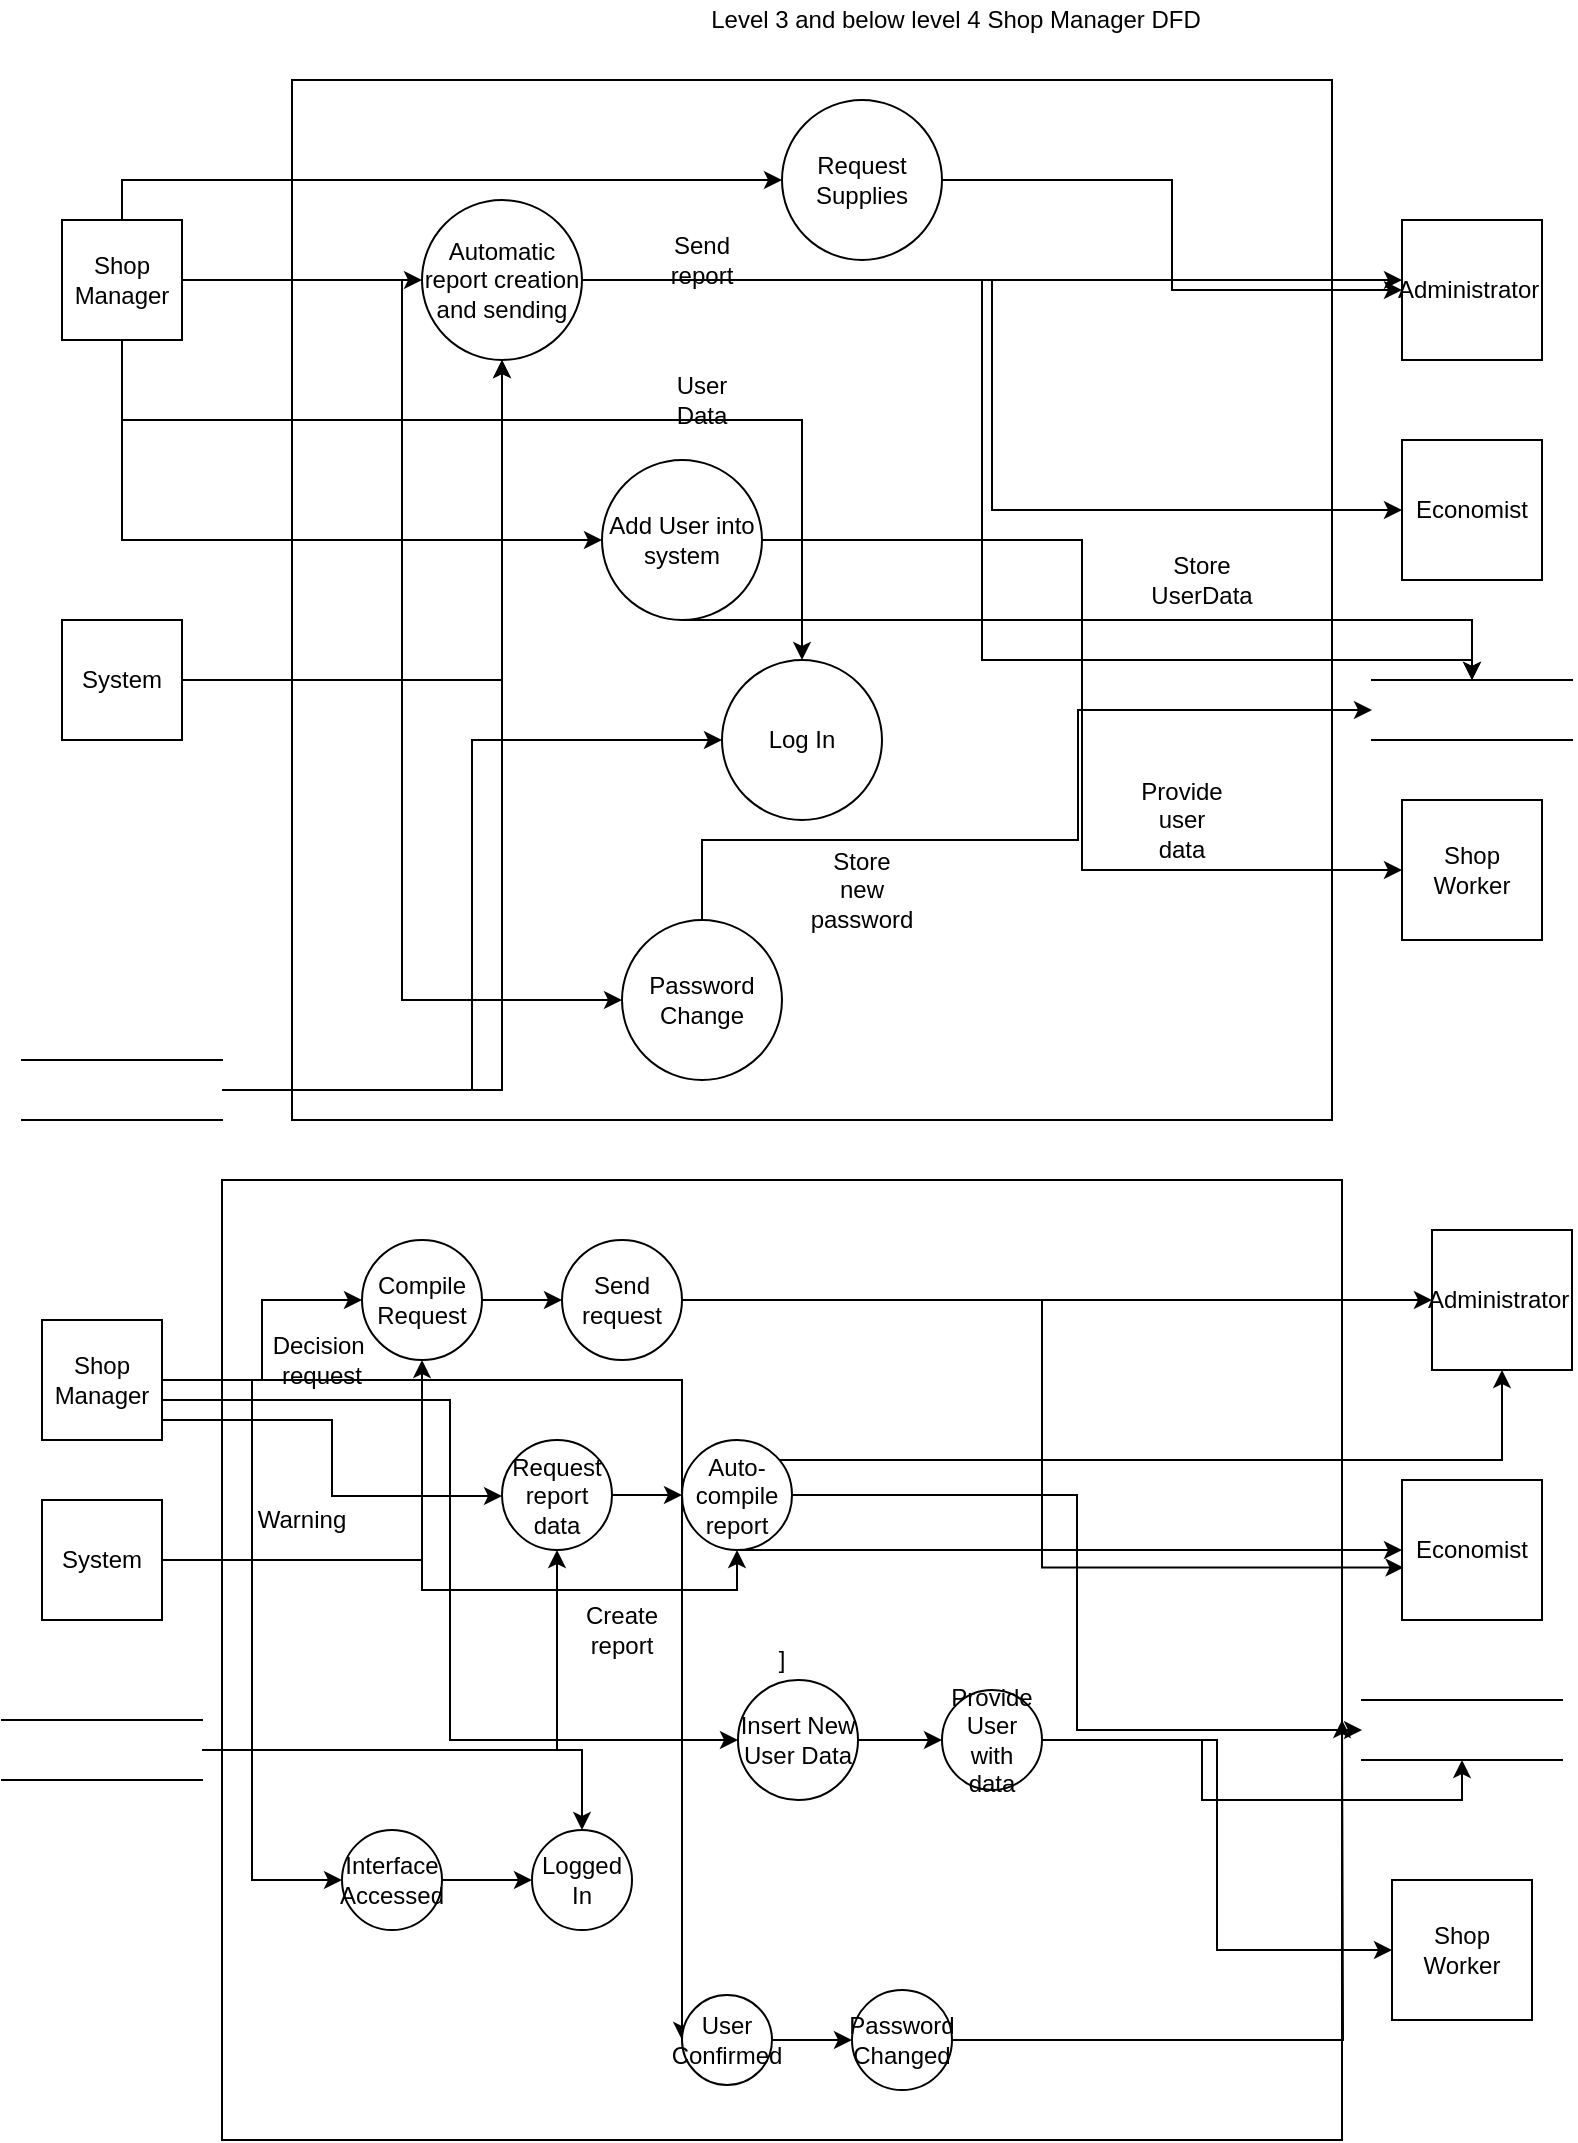 <mxfile version="10.6.6" type="device"><diagram id="DfJBb5sTPmYSXGfNYtgn" name="Page-1"><mxGraphModel dx="1181" dy="649" grid="1" gridSize="10" guides="1" tooltips="1" connect="1" arrows="1" fold="1" page="1" pageScale="1" pageWidth="850" pageHeight="1100" math="0" shadow="0"><root><mxCell id="0"/><mxCell id="1" parent="0"/><mxCell id="mtAPZmcUfzkoWI3NnoFA-73" value="]" style="rounded=0;whiteSpace=wrap;html=1;" vertex="1" parent="1"><mxGeometry x="130" y="600" width="560" height="480" as="geometry"/></mxCell><mxCell id="mtAPZmcUfzkoWI3NnoFA-4" value="" style="rounded=0;whiteSpace=wrap;html=1;" vertex="1" parent="1"><mxGeometry x="165" y="50" width="520" height="520" as="geometry"/></mxCell><mxCell id="mtAPZmcUfzkoWI3NnoFA-9" style="edgeStyle=orthogonalEdgeStyle;rounded=0;orthogonalLoop=1;jettySize=auto;html=1;" edge="1" parent="1" source="mtAPZmcUfzkoWI3NnoFA-1" target="mtAPZmcUfzkoWI3NnoFA-6"><mxGeometry relative="1" as="geometry"/></mxCell><mxCell id="mtAPZmcUfzkoWI3NnoFA-22" style="edgeStyle=orthogonalEdgeStyle;rounded=0;orthogonalLoop=1;jettySize=auto;html=1;" edge="1" parent="1" source="mtAPZmcUfzkoWI3NnoFA-1" target="mtAPZmcUfzkoWI3NnoFA-21"><mxGeometry relative="1" as="geometry"><Array as="points"><mxPoint x="80" y="280"/></Array></mxGeometry></mxCell><mxCell id="mtAPZmcUfzkoWI3NnoFA-30" style="edgeStyle=orthogonalEdgeStyle;rounded=0;orthogonalLoop=1;jettySize=auto;html=1;" edge="1" parent="1" source="mtAPZmcUfzkoWI3NnoFA-1" target="mtAPZmcUfzkoWI3NnoFA-27"><mxGeometry relative="1" as="geometry"><Array as="points"><mxPoint x="80" y="220"/><mxPoint x="420" y="220"/></Array></mxGeometry></mxCell><mxCell id="mtAPZmcUfzkoWI3NnoFA-33" style="edgeStyle=orthogonalEdgeStyle;rounded=0;orthogonalLoop=1;jettySize=auto;html=1;entryX=0;entryY=0.5;entryDx=0;entryDy=0;" edge="1" parent="1" source="mtAPZmcUfzkoWI3NnoFA-1" target="mtAPZmcUfzkoWI3NnoFA-28"><mxGeometry relative="1" as="geometry"/></mxCell><mxCell id="mtAPZmcUfzkoWI3NnoFA-38" style="edgeStyle=orthogonalEdgeStyle;rounded=0;orthogonalLoop=1;jettySize=auto;html=1;" edge="1" parent="1" source="mtAPZmcUfzkoWI3NnoFA-1" target="mtAPZmcUfzkoWI3NnoFA-37"><mxGeometry relative="1" as="geometry"><Array as="points"><mxPoint x="80" y="100"/></Array></mxGeometry></mxCell><mxCell id="mtAPZmcUfzkoWI3NnoFA-1" value="Shop Manager" style="whiteSpace=wrap;html=1;aspect=fixed;" vertex="1" parent="1"><mxGeometry x="50" y="120" width="60" height="60" as="geometry"/></mxCell><mxCell id="mtAPZmcUfzkoWI3NnoFA-10" style="edgeStyle=orthogonalEdgeStyle;rounded=0;orthogonalLoop=1;jettySize=auto;html=1;" edge="1" parent="1" source="mtAPZmcUfzkoWI3NnoFA-2" target="mtAPZmcUfzkoWI3NnoFA-6"><mxGeometry relative="1" as="geometry"/></mxCell><mxCell id="mtAPZmcUfzkoWI3NnoFA-2" value="System" style="whiteSpace=wrap;html=1;aspect=fixed;" vertex="1" parent="1"><mxGeometry x="50" y="320" width="60" height="60" as="geometry"/></mxCell><mxCell id="mtAPZmcUfzkoWI3NnoFA-12" style="edgeStyle=orthogonalEdgeStyle;rounded=0;orthogonalLoop=1;jettySize=auto;html=1;" edge="1" parent="1" source="mtAPZmcUfzkoWI3NnoFA-3" target="mtAPZmcUfzkoWI3NnoFA-6"><mxGeometry relative="1" as="geometry"/></mxCell><mxCell id="mtAPZmcUfzkoWI3NnoFA-31" style="edgeStyle=orthogonalEdgeStyle;rounded=0;orthogonalLoop=1;jettySize=auto;html=1;entryX=0;entryY=0.5;entryDx=0;entryDy=0;" edge="1" parent="1" source="mtAPZmcUfzkoWI3NnoFA-3" target="mtAPZmcUfzkoWI3NnoFA-27"><mxGeometry relative="1" as="geometry"/></mxCell><mxCell id="mtAPZmcUfzkoWI3NnoFA-3" value="" style="html=1;dashed=0;whitespace=wrap;shape=partialRectangle;right=0;left=0;fillColor=none;" vertex="1" parent="1"><mxGeometry x="30" y="540" width="100" height="30" as="geometry"/></mxCell><mxCell id="mtAPZmcUfzkoWI3NnoFA-16" style="edgeStyle=orthogonalEdgeStyle;rounded=0;orthogonalLoop=1;jettySize=auto;html=1;" edge="1" parent="1" source="mtAPZmcUfzkoWI3NnoFA-6" target="mtAPZmcUfzkoWI3NnoFA-13"><mxGeometry relative="1" as="geometry"><Array as="points"><mxPoint x="620" y="150"/><mxPoint x="620" y="150"/></Array></mxGeometry></mxCell><mxCell id="mtAPZmcUfzkoWI3NnoFA-17" style="edgeStyle=orthogonalEdgeStyle;rounded=0;orthogonalLoop=1;jettySize=auto;html=1;entryX=0;entryY=0.5;entryDx=0;entryDy=0;" edge="1" parent="1" source="mtAPZmcUfzkoWI3NnoFA-6" target="mtAPZmcUfzkoWI3NnoFA-14"><mxGeometry relative="1" as="geometry"/></mxCell><mxCell id="mtAPZmcUfzkoWI3NnoFA-18" style="edgeStyle=orthogonalEdgeStyle;rounded=0;orthogonalLoop=1;jettySize=auto;html=1;" edge="1" parent="1" source="mtAPZmcUfzkoWI3NnoFA-6" target="mtAPZmcUfzkoWI3NnoFA-15"><mxGeometry relative="1" as="geometry"><Array as="points"><mxPoint x="510" y="150"/><mxPoint x="510" y="340"/><mxPoint x="755" y="340"/></Array></mxGeometry></mxCell><mxCell id="mtAPZmcUfzkoWI3NnoFA-6" value="Automatic report creation and sending" style="ellipse;whiteSpace=wrap;html=1;aspect=fixed;" vertex="1" parent="1"><mxGeometry x="230" y="110" width="80" height="80" as="geometry"/></mxCell><mxCell id="mtAPZmcUfzkoWI3NnoFA-13" value="Administrator&amp;nbsp;" style="whiteSpace=wrap;html=1;aspect=fixed;" vertex="1" parent="1"><mxGeometry x="720" y="120" width="70" height="70" as="geometry"/></mxCell><mxCell id="mtAPZmcUfzkoWI3NnoFA-14" value="Economist" style="whiteSpace=wrap;html=1;aspect=fixed;" vertex="1" parent="1"><mxGeometry x="720" y="230" width="70" height="70" as="geometry"/></mxCell><mxCell id="mtAPZmcUfzkoWI3NnoFA-15" value="" style="html=1;dashed=0;whitespace=wrap;shape=partialRectangle;right=0;left=0;fillColor=none;" vertex="1" parent="1"><mxGeometry x="705" y="350" width="100" height="30" as="geometry"/></mxCell><mxCell id="mtAPZmcUfzkoWI3NnoFA-19" value="Send report" style="text;html=1;strokeColor=none;fillColor=none;align=center;verticalAlign=middle;whiteSpace=wrap;rounded=0;" vertex="1" parent="1"><mxGeometry x="350" y="130" width="40" height="20" as="geometry"/></mxCell><mxCell id="mtAPZmcUfzkoWI3NnoFA-20" value="Shop Worker" style="whiteSpace=wrap;html=1;aspect=fixed;" vertex="1" parent="1"><mxGeometry x="720" y="410" width="70" height="70" as="geometry"/></mxCell><mxCell id="mtAPZmcUfzkoWI3NnoFA-23" style="edgeStyle=orthogonalEdgeStyle;rounded=0;orthogonalLoop=1;jettySize=auto;html=1;" edge="1" parent="1" source="mtAPZmcUfzkoWI3NnoFA-21" target="mtAPZmcUfzkoWI3NnoFA-15"><mxGeometry relative="1" as="geometry"><Array as="points"><mxPoint x="755" y="320"/></Array></mxGeometry></mxCell><mxCell id="mtAPZmcUfzkoWI3NnoFA-24" style="edgeStyle=orthogonalEdgeStyle;rounded=0;orthogonalLoop=1;jettySize=auto;html=1;entryX=0;entryY=0.5;entryDx=0;entryDy=0;" edge="1" parent="1" source="mtAPZmcUfzkoWI3NnoFA-21" target="mtAPZmcUfzkoWI3NnoFA-20"><mxGeometry relative="1" as="geometry"/></mxCell><mxCell id="mtAPZmcUfzkoWI3NnoFA-21" value="Add User into system" style="ellipse;whiteSpace=wrap;html=1;aspect=fixed;" vertex="1" parent="1"><mxGeometry x="320" y="240" width="80" height="80" as="geometry"/></mxCell><mxCell id="mtAPZmcUfzkoWI3NnoFA-25" value="Provide user data" style="text;html=1;strokeColor=none;fillColor=none;align=center;verticalAlign=middle;whiteSpace=wrap;rounded=0;" vertex="1" parent="1"><mxGeometry x="590" y="410" width="40" height="20" as="geometry"/></mxCell><mxCell id="mtAPZmcUfzkoWI3NnoFA-26" value="Store UserData" style="text;html=1;strokeColor=none;fillColor=none;align=center;verticalAlign=middle;whiteSpace=wrap;rounded=0;" vertex="1" parent="1"><mxGeometry x="600" y="290" width="40" height="20" as="geometry"/></mxCell><mxCell id="mtAPZmcUfzkoWI3NnoFA-27" value="Log In" style="ellipse;whiteSpace=wrap;html=1;aspect=fixed;" vertex="1" parent="1"><mxGeometry x="380" y="340" width="80" height="80" as="geometry"/></mxCell><mxCell id="mtAPZmcUfzkoWI3NnoFA-34" style="edgeStyle=orthogonalEdgeStyle;rounded=0;orthogonalLoop=1;jettySize=auto;html=1;entryX=0;entryY=0.5;entryDx=0;entryDy=0;" edge="1" parent="1" source="mtAPZmcUfzkoWI3NnoFA-28" target="mtAPZmcUfzkoWI3NnoFA-15"><mxGeometry relative="1" as="geometry"><Array as="points"><mxPoint x="370" y="430"/><mxPoint x="558" y="430"/><mxPoint x="558" y="365"/></Array></mxGeometry></mxCell><mxCell id="mtAPZmcUfzkoWI3NnoFA-28" value="Password Change" style="ellipse;whiteSpace=wrap;html=1;aspect=fixed;" vertex="1" parent="1"><mxGeometry x="330" y="470" width="80" height="80" as="geometry"/></mxCell><mxCell id="mtAPZmcUfzkoWI3NnoFA-32" value="User Data" style="text;html=1;strokeColor=none;fillColor=none;align=center;verticalAlign=middle;whiteSpace=wrap;rounded=0;" vertex="1" parent="1"><mxGeometry x="350" y="200" width="40" height="20" as="geometry"/></mxCell><mxCell id="mtAPZmcUfzkoWI3NnoFA-35" value="Store new password" style="text;html=1;strokeColor=none;fillColor=none;align=center;verticalAlign=middle;whiteSpace=wrap;rounded=0;" vertex="1" parent="1"><mxGeometry x="430" y="445" width="40" height="20" as="geometry"/></mxCell><mxCell id="mtAPZmcUfzkoWI3NnoFA-39" style="edgeStyle=orthogonalEdgeStyle;rounded=0;orthogonalLoop=1;jettySize=auto;html=1;" edge="1" parent="1" source="mtAPZmcUfzkoWI3NnoFA-37" target="mtAPZmcUfzkoWI3NnoFA-13"><mxGeometry relative="1" as="geometry"/></mxCell><mxCell id="mtAPZmcUfzkoWI3NnoFA-37" value="Request Supplies" style="ellipse;whiteSpace=wrap;html=1;aspect=fixed;" vertex="1" parent="1"><mxGeometry x="410" y="60" width="80" height="80" as="geometry"/></mxCell><mxCell id="mtAPZmcUfzkoWI3NnoFA-75" style="edgeStyle=orthogonalEdgeStyle;rounded=0;orthogonalLoop=1;jettySize=auto;html=1;" edge="1" parent="1" source="mtAPZmcUfzkoWI3NnoFA-46" target="mtAPZmcUfzkoWI3NnoFA-74"><mxGeometry relative="1" as="geometry"/></mxCell><mxCell id="mtAPZmcUfzkoWI3NnoFA-88" style="edgeStyle=orthogonalEdgeStyle;rounded=0;orthogonalLoop=1;jettySize=auto;html=1;" edge="1" parent="1" source="mtAPZmcUfzkoWI3NnoFA-46" target="mtAPZmcUfzkoWI3NnoFA-85"><mxGeometry relative="1" as="geometry"><Array as="points"><mxPoint x="185" y="720"/><mxPoint x="185" y="758"/></Array></mxGeometry></mxCell><mxCell id="mtAPZmcUfzkoWI3NnoFA-99" style="edgeStyle=orthogonalEdgeStyle;rounded=0;orthogonalLoop=1;jettySize=auto;html=1;entryX=0;entryY=0.5;entryDx=0;entryDy=0;" edge="1" parent="1" source="mtAPZmcUfzkoWI3NnoFA-46" target="mtAPZmcUfzkoWI3NnoFA-98"><mxGeometry relative="1" as="geometry"><Array as="points"><mxPoint x="244" y="710"/><mxPoint x="244" y="880"/></Array></mxGeometry></mxCell><mxCell id="mtAPZmcUfzkoWI3NnoFA-116" style="edgeStyle=orthogonalEdgeStyle;rounded=0;orthogonalLoop=1;jettySize=auto;html=1;entryX=0;entryY=0.5;entryDx=0;entryDy=0;" edge="1" parent="1" source="mtAPZmcUfzkoWI3NnoFA-46" target="mtAPZmcUfzkoWI3NnoFA-106"><mxGeometry relative="1" as="geometry"/></mxCell><mxCell id="mtAPZmcUfzkoWI3NnoFA-118" style="edgeStyle=orthogonalEdgeStyle;rounded=0;orthogonalLoop=1;jettySize=auto;html=1;" edge="1" parent="1" source="mtAPZmcUfzkoWI3NnoFA-46" target="mtAPZmcUfzkoWI3NnoFA-108"><mxGeometry relative="1" as="geometry"><Array as="points"><mxPoint x="360" y="700"/></Array></mxGeometry></mxCell><mxCell id="mtAPZmcUfzkoWI3NnoFA-46" value="Shop Manager" style="whiteSpace=wrap;html=1;aspect=fixed;" vertex="1" parent="1"><mxGeometry x="40" y="670" width="60" height="60" as="geometry"/></mxCell><mxCell id="mtAPZmcUfzkoWI3NnoFA-77" style="edgeStyle=orthogonalEdgeStyle;rounded=0;orthogonalLoop=1;jettySize=auto;html=1;" edge="1" parent="1" source="mtAPZmcUfzkoWI3NnoFA-48" target="mtAPZmcUfzkoWI3NnoFA-74"><mxGeometry relative="1" as="geometry"/></mxCell><mxCell id="mtAPZmcUfzkoWI3NnoFA-92" style="edgeStyle=orthogonalEdgeStyle;rounded=0;orthogonalLoop=1;jettySize=auto;html=1;entryX=0.5;entryY=1;entryDx=0;entryDy=0;" edge="1" parent="1" source="mtAPZmcUfzkoWI3NnoFA-48" target="mtAPZmcUfzkoWI3NnoFA-90"><mxGeometry relative="1" as="geometry"/></mxCell><mxCell id="mtAPZmcUfzkoWI3NnoFA-48" value="System" style="whiteSpace=wrap;html=1;aspect=fixed;" vertex="1" parent="1"><mxGeometry x="40" y="760" width="60" height="60" as="geometry"/></mxCell><mxCell id="mtAPZmcUfzkoWI3NnoFA-89" style="edgeStyle=orthogonalEdgeStyle;rounded=0;orthogonalLoop=1;jettySize=auto;html=1;entryX=0.5;entryY=1;entryDx=0;entryDy=0;" edge="1" parent="1" source="mtAPZmcUfzkoWI3NnoFA-51" target="mtAPZmcUfzkoWI3NnoFA-85"><mxGeometry relative="1" as="geometry"/></mxCell><mxCell id="mtAPZmcUfzkoWI3NnoFA-117" style="edgeStyle=orthogonalEdgeStyle;rounded=0;orthogonalLoop=1;jettySize=auto;html=1;" edge="1" parent="1" source="mtAPZmcUfzkoWI3NnoFA-51" target="mtAPZmcUfzkoWI3NnoFA-107"><mxGeometry relative="1" as="geometry"/></mxCell><mxCell id="mtAPZmcUfzkoWI3NnoFA-51" value="" style="html=1;dashed=0;whitespace=wrap;shape=partialRectangle;right=0;left=0;fillColor=none;" vertex="1" parent="1"><mxGeometry x="20" y="870" width="100" height="30" as="geometry"/></mxCell><mxCell id="mtAPZmcUfzkoWI3NnoFA-56" value="Administrator&amp;nbsp;" style="whiteSpace=wrap;html=1;aspect=fixed;" vertex="1" parent="1"><mxGeometry x="735" y="625" width="70" height="70" as="geometry"/></mxCell><mxCell id="mtAPZmcUfzkoWI3NnoFA-57" value="Economist" style="whiteSpace=wrap;html=1;aspect=fixed;" vertex="1" parent="1"><mxGeometry x="720" y="750" width="70" height="70" as="geometry"/></mxCell><mxCell id="mtAPZmcUfzkoWI3NnoFA-58" value="" style="html=1;dashed=0;whitespace=wrap;shape=partialRectangle;right=0;left=0;fillColor=none;" vertex="1" parent="1"><mxGeometry x="700" y="860" width="100" height="30" as="geometry"/></mxCell><mxCell id="mtAPZmcUfzkoWI3NnoFA-60" value="Shop Worker" style="whiteSpace=wrap;html=1;aspect=fixed;" vertex="1" parent="1"><mxGeometry x="715" y="950" width="70" height="70" as="geometry"/></mxCell><mxCell id="mtAPZmcUfzkoWI3NnoFA-80" value="" style="edgeStyle=orthogonalEdgeStyle;rounded=0;orthogonalLoop=1;jettySize=auto;html=1;" edge="1" parent="1" source="mtAPZmcUfzkoWI3NnoFA-74" target="mtAPZmcUfzkoWI3NnoFA-79"><mxGeometry relative="1" as="geometry"/></mxCell><mxCell id="mtAPZmcUfzkoWI3NnoFA-74" value="Compile Request" style="ellipse;whiteSpace=wrap;html=1;aspect=fixed;" vertex="1" parent="1"><mxGeometry x="200" y="630" width="60" height="60" as="geometry"/></mxCell><mxCell id="mtAPZmcUfzkoWI3NnoFA-76" value="Decision&amp;nbsp;&lt;br&gt;request&lt;br&gt;" style="text;html=1;strokeColor=none;fillColor=none;align=center;verticalAlign=middle;whiteSpace=wrap;rounded=0;" vertex="1" parent="1"><mxGeometry x="160" y="680" width="40" height="20" as="geometry"/></mxCell><mxCell id="mtAPZmcUfzkoWI3NnoFA-78" value="Warning" style="text;html=1;strokeColor=none;fillColor=none;align=center;verticalAlign=middle;whiteSpace=wrap;rounded=0;" vertex="1" parent="1"><mxGeometry x="150" y="760" width="40" height="20" as="geometry"/></mxCell><mxCell id="mtAPZmcUfzkoWI3NnoFA-81" style="edgeStyle=orthogonalEdgeStyle;rounded=0;orthogonalLoop=1;jettySize=auto;html=1;" edge="1" parent="1" source="mtAPZmcUfzkoWI3NnoFA-79" target="mtAPZmcUfzkoWI3NnoFA-56"><mxGeometry relative="1" as="geometry"/></mxCell><mxCell id="mtAPZmcUfzkoWI3NnoFA-84" style="edgeStyle=orthogonalEdgeStyle;rounded=0;orthogonalLoop=1;jettySize=auto;html=1;entryX=0.011;entryY=0.625;entryDx=0;entryDy=0;entryPerimeter=0;" edge="1" parent="1" source="mtAPZmcUfzkoWI3NnoFA-79" target="mtAPZmcUfzkoWI3NnoFA-57"><mxGeometry relative="1" as="geometry"/></mxCell><mxCell id="mtAPZmcUfzkoWI3NnoFA-79" value="Send request" style="ellipse;whiteSpace=wrap;html=1;aspect=fixed;" vertex="1" parent="1"><mxGeometry x="300" y="630" width="60" height="60" as="geometry"/></mxCell><mxCell id="mtAPZmcUfzkoWI3NnoFA-91" value="" style="edgeStyle=orthogonalEdgeStyle;rounded=0;orthogonalLoop=1;jettySize=auto;html=1;" edge="1" parent="1" source="mtAPZmcUfzkoWI3NnoFA-85" target="mtAPZmcUfzkoWI3NnoFA-90"><mxGeometry relative="1" as="geometry"/></mxCell><mxCell id="mtAPZmcUfzkoWI3NnoFA-85" value="Request report data" style="ellipse;whiteSpace=wrap;html=1;aspect=fixed;" vertex="1" parent="1"><mxGeometry x="270" y="730" width="55" height="55" as="geometry"/></mxCell><mxCell id="mtAPZmcUfzkoWI3NnoFA-94" style="edgeStyle=orthogonalEdgeStyle;rounded=0;orthogonalLoop=1;jettySize=auto;html=1;" edge="1" parent="1" source="mtAPZmcUfzkoWI3NnoFA-90" target="mtAPZmcUfzkoWI3NnoFA-56"><mxGeometry relative="1" as="geometry"><Array as="points"><mxPoint x="770" y="740"/></Array></mxGeometry></mxCell><mxCell id="mtAPZmcUfzkoWI3NnoFA-95" style="edgeStyle=orthogonalEdgeStyle;rounded=0;orthogonalLoop=1;jettySize=auto;html=1;" edge="1" parent="1" source="mtAPZmcUfzkoWI3NnoFA-90" target="mtAPZmcUfzkoWI3NnoFA-57"><mxGeometry relative="1" as="geometry"><Array as="points"><mxPoint x="500" y="785"/><mxPoint x="500" y="785"/></Array></mxGeometry></mxCell><mxCell id="mtAPZmcUfzkoWI3NnoFA-97" style="edgeStyle=orthogonalEdgeStyle;rounded=0;orthogonalLoop=1;jettySize=auto;html=1;entryX=0;entryY=0.5;entryDx=0;entryDy=0;" edge="1" parent="1" source="mtAPZmcUfzkoWI3NnoFA-90" target="mtAPZmcUfzkoWI3NnoFA-58"><mxGeometry relative="1" as="geometry"/></mxCell><mxCell id="mtAPZmcUfzkoWI3NnoFA-90" value="Auto-compile report" style="ellipse;whiteSpace=wrap;html=1;aspect=fixed;" vertex="1" parent="1"><mxGeometry x="360" y="730" width="55" height="55" as="geometry"/></mxCell><mxCell id="mtAPZmcUfzkoWI3NnoFA-93" value="Create report" style="text;html=1;strokeColor=none;fillColor=none;align=center;verticalAlign=middle;whiteSpace=wrap;rounded=0;" vertex="1" parent="1"><mxGeometry x="310" y="815" width="40" height="20" as="geometry"/></mxCell><mxCell id="mtAPZmcUfzkoWI3NnoFA-102" value="" style="edgeStyle=orthogonalEdgeStyle;rounded=0;orthogonalLoop=1;jettySize=auto;html=1;" edge="1" parent="1" source="mtAPZmcUfzkoWI3NnoFA-98" target="mtAPZmcUfzkoWI3NnoFA-100"><mxGeometry relative="1" as="geometry"/></mxCell><mxCell id="mtAPZmcUfzkoWI3NnoFA-98" value="Insert New User Data" style="ellipse;whiteSpace=wrap;html=1;aspect=fixed;" vertex="1" parent="1"><mxGeometry x="388" y="850" width="60" height="60" as="geometry"/></mxCell><mxCell id="mtAPZmcUfzkoWI3NnoFA-104" style="edgeStyle=orthogonalEdgeStyle;rounded=0;orthogonalLoop=1;jettySize=auto;html=1;entryX=0;entryY=0.5;entryDx=0;entryDy=0;" edge="1" parent="1" source="mtAPZmcUfzkoWI3NnoFA-100" target="mtAPZmcUfzkoWI3NnoFA-60"><mxGeometry relative="1" as="geometry"/></mxCell><mxCell id="mtAPZmcUfzkoWI3NnoFA-105" style="edgeStyle=orthogonalEdgeStyle;rounded=0;orthogonalLoop=1;jettySize=auto;html=1;entryX=0.5;entryY=1;entryDx=0;entryDy=0;" edge="1" parent="1" source="mtAPZmcUfzkoWI3NnoFA-100" target="mtAPZmcUfzkoWI3NnoFA-58"><mxGeometry relative="1" as="geometry"/></mxCell><mxCell id="mtAPZmcUfzkoWI3NnoFA-100" value="Provide User with data" style="ellipse;whiteSpace=wrap;html=1;aspect=fixed;" vertex="1" parent="1"><mxGeometry x="490" y="855" width="50" height="50" as="geometry"/></mxCell><mxCell id="mtAPZmcUfzkoWI3NnoFA-114" value="" style="edgeStyle=orthogonalEdgeStyle;rounded=0;orthogonalLoop=1;jettySize=auto;html=1;" edge="1" parent="1" source="mtAPZmcUfzkoWI3NnoFA-106" target="mtAPZmcUfzkoWI3NnoFA-107"><mxGeometry relative="1" as="geometry"/></mxCell><mxCell id="mtAPZmcUfzkoWI3NnoFA-106" value="Interface Accessed" style="ellipse;whiteSpace=wrap;html=1;aspect=fixed;" vertex="1" parent="1"><mxGeometry x="190" y="925" width="50" height="50" as="geometry"/></mxCell><mxCell id="mtAPZmcUfzkoWI3NnoFA-107" value="Logged In" style="ellipse;whiteSpace=wrap;html=1;aspect=fixed;" vertex="1" parent="1"><mxGeometry x="285" y="925" width="50" height="50" as="geometry"/></mxCell><mxCell id="mtAPZmcUfzkoWI3NnoFA-115" value="" style="edgeStyle=orthogonalEdgeStyle;rounded=0;orthogonalLoop=1;jettySize=auto;html=1;" edge="1" parent="1" source="mtAPZmcUfzkoWI3NnoFA-108" target="mtAPZmcUfzkoWI3NnoFA-109"><mxGeometry relative="1" as="geometry"/></mxCell><mxCell id="mtAPZmcUfzkoWI3NnoFA-108" value="User Confirmed" style="ellipse;whiteSpace=wrap;html=1;aspect=fixed;" vertex="1" parent="1"><mxGeometry x="360" y="1007.5" width="45" height="45" as="geometry"/></mxCell><mxCell id="mtAPZmcUfzkoWI3NnoFA-120" style="edgeStyle=orthogonalEdgeStyle;rounded=0;orthogonalLoop=1;jettySize=auto;html=1;" edge="1" parent="1" source="mtAPZmcUfzkoWI3NnoFA-109"><mxGeometry relative="1" as="geometry"><mxPoint x="690" y="870" as="targetPoint"/></mxGeometry></mxCell><mxCell id="mtAPZmcUfzkoWI3NnoFA-109" value="Password Changed" style="ellipse;whiteSpace=wrap;html=1;aspect=fixed;" vertex="1" parent="1"><mxGeometry x="445" y="1005" width="50" height="50" as="geometry"/></mxCell><mxCell id="mtAPZmcUfzkoWI3NnoFA-121" value="Level 3 and below level 4 Shop Manager DFD" style="text;html=1;strokeColor=none;fillColor=none;align=center;verticalAlign=middle;whiteSpace=wrap;rounded=0;" vertex="1" parent="1"><mxGeometry x="363" y="10" width="268" height="20" as="geometry"/></mxCell></root></mxGraphModel></diagram></mxfile>